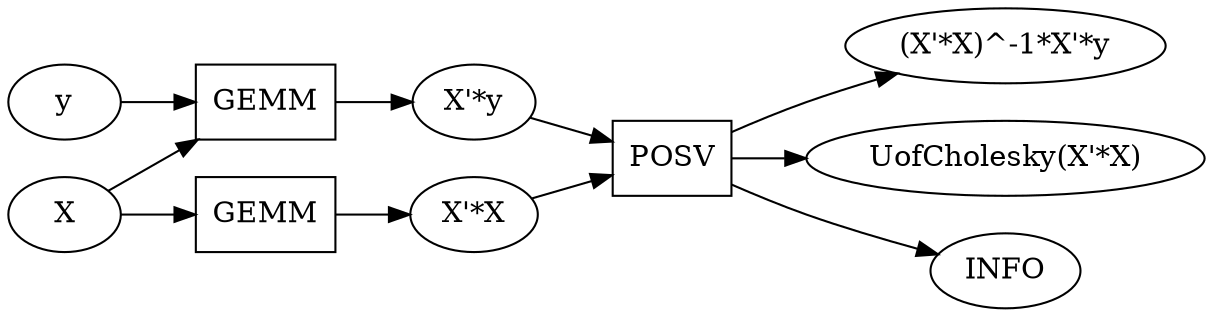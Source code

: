 
digraph{

rankdir=LR

"X'*X" [shape=ellipse]
"X'*y" [shape=ellipse]
"(X'*X)^-1*X'*y" [shape=ellipse]
"UofCholesky(X'*X)" [shape=ellipse]
"INFO" [shape=ellipse]
"X" [shape=ellipse]
"y" [shape=ellipse]

"[1.00000000000000, X, y, 0.0, 0] -> GEMM -> [X'*y]" [shape=box, label="GEMM"]
"[1.00000000000000, X, X, 0.0, 0] -> GEMM -> [X'*X]" [shape=box, label="GEMM"]
"[X'*X, X'*y] -> POSV -> [(X'*X)^-1*X'*y, UofCholesky(X'*X), INFO]" [shape=box, label="POSV"]

"X" -> "[1.00000000000000, X, y, 0.0, 0] -> GEMM -> [X'*y]"
"y" -> "[1.00000000000000, X, y, 0.0, 0] -> GEMM -> [X'*y]"
"[1.00000000000000, X, y, 0.0, 0] -> GEMM -> [X'*y]" -> "X'*y"
"X" -> "[1.00000000000000, X, X, 0.0, 0] -> GEMM -> [X'*X]"
"[1.00000000000000, X, X, 0.0, 0] -> GEMM -> [X'*X]" -> "X'*X"
"X'*X" -> "[X'*X, X'*y] -> POSV -> [(X'*X)^-1*X'*y, UofCholesky(X'*X), INFO]"
"X'*y" -> "[X'*X, X'*y] -> POSV -> [(X'*X)^-1*X'*y, UofCholesky(X'*X), INFO]"
"[X'*X, X'*y] -> POSV -> [(X'*X)^-1*X'*y, UofCholesky(X'*X), INFO]" -> "(X'*X)^-1*X'*y"
"[X'*X, X'*y] -> POSV -> [(X'*X)^-1*X'*y, UofCholesky(X'*X), INFO]" -> "UofCholesky(X'*X)"
"[X'*X, X'*y] -> POSV -> [(X'*X)^-1*X'*y, UofCholesky(X'*X), INFO]" -> "INFO"
}
